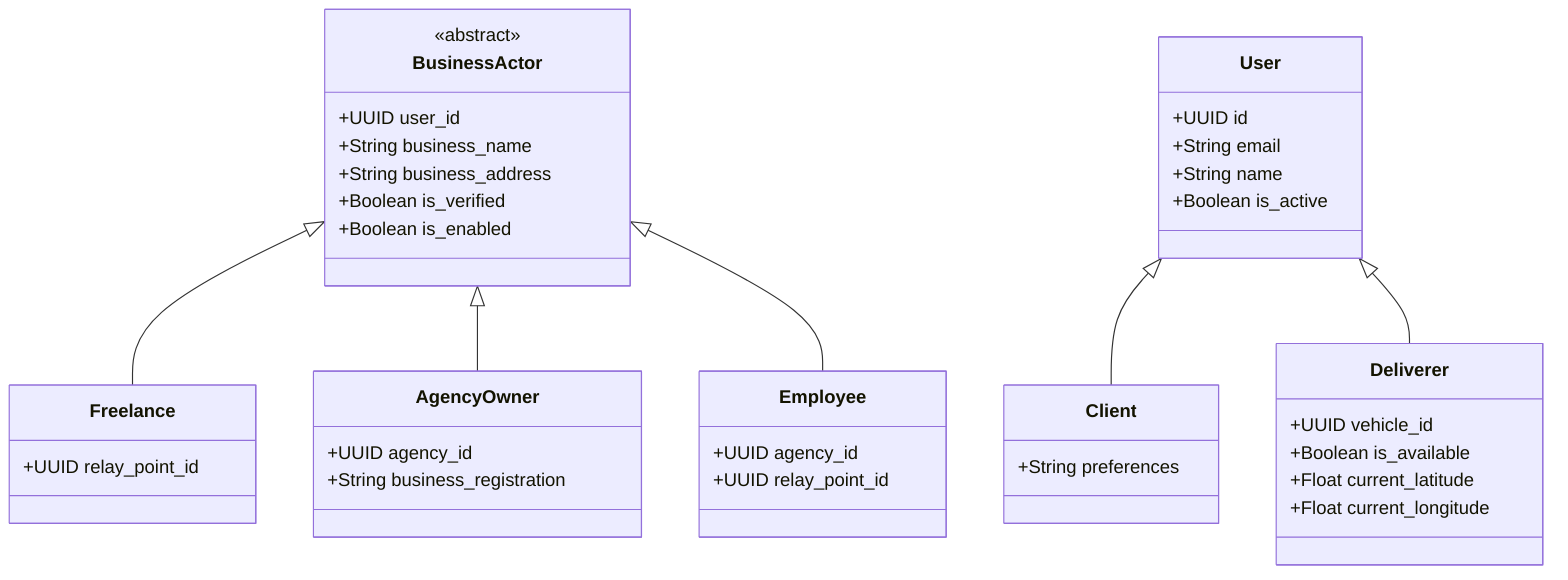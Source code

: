classDiagram
    class BusinessActor {
        <<abstract>>
        +UUID user_id
        +String business_name
        +String business_address
        +Boolean is_verified
        +Boolean is_enabled
    }

    class Freelance {
        +UUID relay_point_id
    }

    class AgencyOwner {
        +UUID agency_id
        +String business_registration
    }

    class Employee {
        +UUID agency_id
        +UUID relay_point_id
    }

    class User {
        +UUID id
        +String email
        +String name
        +Boolean is_active
    }

    class Client {
        +String preferences
    }

    class Deliverer {
        +UUID vehicle_id
        +Boolean is_available
        +Float current_latitude
        +Float current_longitude
    }

    %% Relations d'héritage
    BusinessActor <|-- Freelance
    BusinessActor <|-- AgencyOwner
    BusinessActor <|-- Employee
    User <|-- Client
    User <|-- Deliverer